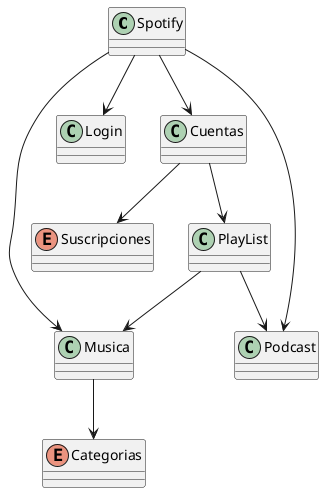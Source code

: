 @startuml
'https://plantuml.com/class-diagram

class Spotify{
}

enum Categorias {
}
enum Suscripciones{
}

Spotify --> Musica
Spotify --> Login
Spotify --> Cuentas
Cuentas --> PlayList
Spotify --> Podcast
PlayList --> Musica
PlayList --> Podcast
Musica --> Categorias
Cuentas --> Suscripciones

@enduml